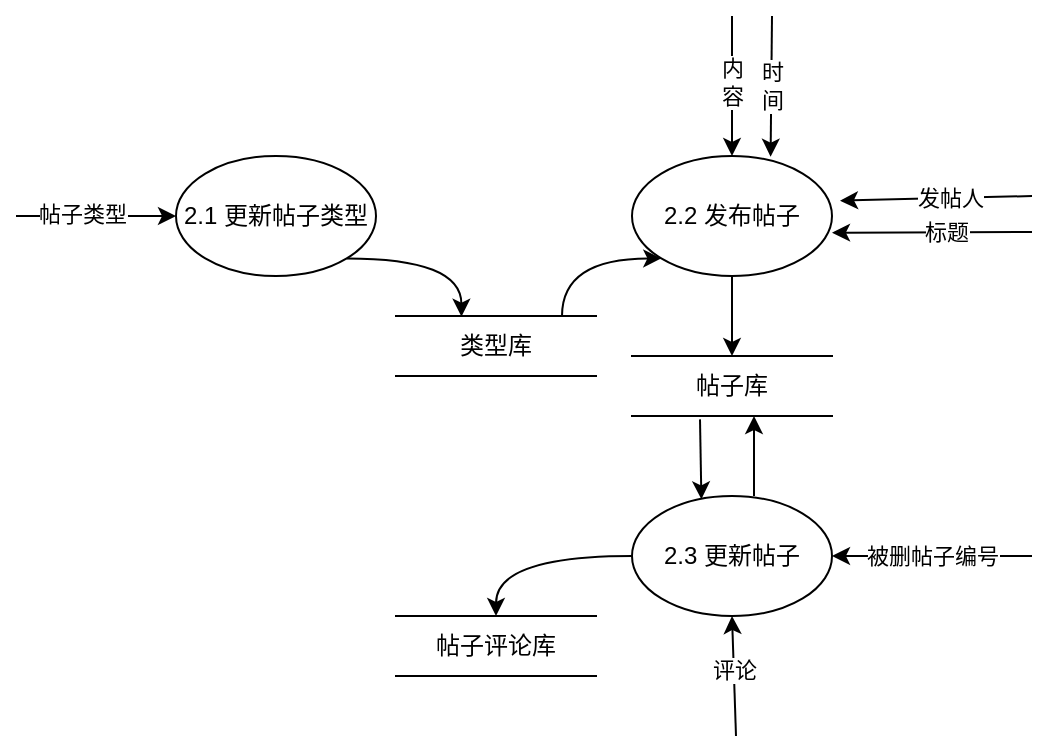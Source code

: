 <mxfile version="21.2.1" type="github">
  <diagram name="第 1 页" id="JewmwnUwnXFtzah7HddJ">
    <mxGraphModel dx="1034" dy="477" grid="1" gridSize="10" guides="1" tooltips="1" connect="1" arrows="1" fold="1" page="1" pageScale="1" pageWidth="827" pageHeight="1169" math="0" shadow="0">
      <root>
        <mxCell id="0" />
        <mxCell id="1" parent="0" />
        <mxCell id="uJTs-KpAKyff-Njx4WoI-4" style="rounded=0;orthogonalLoop=1;jettySize=auto;html=1;entryX=0;entryY=0.5;entryDx=0;entryDy=0;" edge="1" parent="1" target="uJTs-KpAKyff-Njx4WoI-8">
          <mxGeometry relative="1" as="geometry">
            <mxPoint x="180.0" y="291.04" as="targetPoint" />
            <mxPoint x="130" y="290" as="sourcePoint" />
          </mxGeometry>
        </mxCell>
        <mxCell id="uJTs-KpAKyff-Njx4WoI-5" value="帖子类型" style="edgeLabel;html=1;align=center;verticalAlign=middle;resizable=0;points=[];" vertex="1" connectable="0" parent="uJTs-KpAKyff-Njx4WoI-4">
          <mxGeometry x="-0.186" y="1" relative="1" as="geometry">
            <mxPoint as="offset" />
          </mxGeometry>
        </mxCell>
        <mxCell id="uJTs-KpAKyff-Njx4WoI-12" style="edgeStyle=orthogonalEdgeStyle;rounded=0;orthogonalLoop=1;jettySize=auto;html=1;exitX=1;exitY=1;exitDx=0;exitDy=0;entryX=0.327;entryY=0.011;entryDx=0;entryDy=0;curved=1;entryPerimeter=0;" edge="1" parent="1" source="uJTs-KpAKyff-Njx4WoI-8" target="uJTs-KpAKyff-Njx4WoI-11">
          <mxGeometry relative="1" as="geometry" />
        </mxCell>
        <mxCell id="uJTs-KpAKyff-Njx4WoI-8" value="2.1 更新帖子类型" style="shape=ellipse;html=1;dashed=0;whiteSpace=wrap;perimeter=ellipsePerimeter;" vertex="1" parent="1">
          <mxGeometry x="210" y="260" width="100" height="60" as="geometry" />
        </mxCell>
        <mxCell id="uJTs-KpAKyff-Njx4WoI-25" style="rounded=0;orthogonalLoop=1;jettySize=auto;html=1;entryX=1.04;entryY=0.372;entryDx=0;entryDy=0;entryPerimeter=0;" edge="1" parent="1" target="uJTs-KpAKyff-Njx4WoI-9">
          <mxGeometry relative="1" as="geometry">
            <mxPoint x="638" y="280" as="sourcePoint" />
          </mxGeometry>
        </mxCell>
        <mxCell id="uJTs-KpAKyff-Njx4WoI-26" value="发帖人" style="edgeLabel;html=1;align=center;verticalAlign=middle;resizable=0;points=[];" vertex="1" connectable="0" parent="uJTs-KpAKyff-Njx4WoI-25">
          <mxGeometry x="-0.363" y="-2" relative="1" as="geometry">
            <mxPoint x="-11" y="2" as="offset" />
          </mxGeometry>
        </mxCell>
        <mxCell id="uJTs-KpAKyff-Njx4WoI-29" style="edgeStyle=orthogonalEdgeStyle;rounded=0;orthogonalLoop=1;jettySize=auto;html=1;exitX=0.5;exitY=1;exitDx=0;exitDy=0;entryX=0.5;entryY=0;entryDx=0;entryDy=0;" edge="1" parent="1" source="uJTs-KpAKyff-Njx4WoI-9" target="uJTs-KpAKyff-Njx4WoI-30">
          <mxGeometry relative="1" as="geometry">
            <mxPoint x="488" y="350" as="targetPoint" />
          </mxGeometry>
        </mxCell>
        <mxCell id="uJTs-KpAKyff-Njx4WoI-9" value="2.2 发布帖子" style="shape=ellipse;html=1;dashed=0;whiteSpace=wrap;perimeter=ellipsePerimeter;" vertex="1" parent="1">
          <mxGeometry x="438" y="260" width="100" height="60" as="geometry" />
        </mxCell>
        <mxCell id="uJTs-KpAKyff-Njx4WoI-35" style="rounded=0;orthogonalLoop=1;jettySize=auto;html=1;entryX=1;entryY=0.5;entryDx=0;entryDy=0;" edge="1" parent="1" target="uJTs-KpAKyff-Njx4WoI-10">
          <mxGeometry relative="1" as="geometry">
            <mxPoint x="638" y="460" as="sourcePoint" />
          </mxGeometry>
        </mxCell>
        <mxCell id="uJTs-KpAKyff-Njx4WoI-36" value="被删帖子编号" style="edgeLabel;html=1;align=center;verticalAlign=middle;resizable=0;points=[];" vertex="1" connectable="0" parent="uJTs-KpAKyff-Njx4WoI-35">
          <mxGeometry x="0.317" y="-1" relative="1" as="geometry">
            <mxPoint x="16" y="1" as="offset" />
          </mxGeometry>
        </mxCell>
        <mxCell id="uJTs-KpAKyff-Njx4WoI-38" style="rounded=0;orthogonalLoop=1;jettySize=auto;html=1;entryX=0.5;entryY=1;entryDx=0;entryDy=0;" edge="1" parent="1" target="uJTs-KpAKyff-Njx4WoI-10">
          <mxGeometry relative="1" as="geometry">
            <mxPoint x="490" y="550" as="sourcePoint" />
          </mxGeometry>
        </mxCell>
        <mxCell id="uJTs-KpAKyff-Njx4WoI-39" value="评论" style="edgeLabel;html=1;align=center;verticalAlign=middle;resizable=0;points=[];" vertex="1" connectable="0" parent="uJTs-KpAKyff-Njx4WoI-38">
          <mxGeometry x="0.381" y="1" relative="1" as="geometry">
            <mxPoint x="1" y="8" as="offset" />
          </mxGeometry>
        </mxCell>
        <mxCell id="uJTs-KpAKyff-Njx4WoI-40" style="edgeStyle=orthogonalEdgeStyle;rounded=0;orthogonalLoop=1;jettySize=auto;html=1;exitX=0;exitY=0.5;exitDx=0;exitDy=0;entryX=0.5;entryY=0;entryDx=0;entryDy=0;curved=1;" edge="1" parent="1" source="uJTs-KpAKyff-Njx4WoI-10" target="uJTs-KpAKyff-Njx4WoI-41">
          <mxGeometry relative="1" as="geometry">
            <mxPoint x="380" y="500" as="targetPoint" />
          </mxGeometry>
        </mxCell>
        <mxCell id="uJTs-KpAKyff-Njx4WoI-10" value="2.3 更新帖子" style="shape=ellipse;html=1;dashed=0;whiteSpace=wrap;perimeter=ellipsePerimeter;" vertex="1" parent="1">
          <mxGeometry x="438" y="430" width="100" height="60" as="geometry" />
        </mxCell>
        <mxCell id="uJTs-KpAKyff-Njx4WoI-21" style="edgeStyle=orthogonalEdgeStyle;rounded=0;orthogonalLoop=1;jettySize=auto;html=1;exitX=0.75;exitY=0;exitDx=0;exitDy=0;entryX=0;entryY=1;entryDx=0;entryDy=0;curved=1;" edge="1" parent="1" target="uJTs-KpAKyff-Njx4WoI-9">
          <mxGeometry relative="1" as="geometry">
            <mxPoint x="403" y="340" as="sourcePoint" />
            <Array as="points">
              <mxPoint x="403" y="311" />
            </Array>
          </mxGeometry>
        </mxCell>
        <mxCell id="uJTs-KpAKyff-Njx4WoI-11" value="类型库" style="html=1;dashed=0;whiteSpace=wrap;shape=partialRectangle;right=0;left=0;" vertex="1" parent="1">
          <mxGeometry x="320" y="340" width="100" height="30" as="geometry" />
        </mxCell>
        <mxCell id="uJTs-KpAKyff-Njx4WoI-15" style="rounded=0;orthogonalLoop=1;jettySize=auto;html=1;entryX=0.5;entryY=0;entryDx=0;entryDy=0;" edge="1" parent="1" target="uJTs-KpAKyff-Njx4WoI-9">
          <mxGeometry relative="1" as="geometry">
            <mxPoint x="488" y="260" as="targetPoint" />
            <mxPoint x="488" y="190" as="sourcePoint" />
          </mxGeometry>
        </mxCell>
        <mxCell id="uJTs-KpAKyff-Njx4WoI-16" value="内&lt;br&gt;容" style="edgeLabel;html=1;align=center;verticalAlign=middle;resizable=0;points=[];" vertex="1" connectable="0" parent="uJTs-KpAKyff-Njx4WoI-15">
          <mxGeometry x="0.317" y="-1" relative="1" as="geometry">
            <mxPoint x="1" y="-13" as="offset" />
          </mxGeometry>
        </mxCell>
        <mxCell id="uJTs-KpAKyff-Njx4WoI-22" style="rounded=0;orthogonalLoop=1;jettySize=auto;html=1;entryX=0.693;entryY=0.006;entryDx=0;entryDy=0;entryPerimeter=0;" edge="1" parent="1" target="uJTs-KpAKyff-Njx4WoI-9">
          <mxGeometry relative="1" as="geometry">
            <mxPoint x="518" y="260" as="targetPoint" />
            <mxPoint x="508" y="190" as="sourcePoint" />
          </mxGeometry>
        </mxCell>
        <mxCell id="uJTs-KpAKyff-Njx4WoI-23" value="时&lt;br&gt;间" style="edgeLabel;html=1;align=center;verticalAlign=middle;resizable=0;points=[];" vertex="1" connectable="0" parent="uJTs-KpAKyff-Njx4WoI-22">
          <mxGeometry x="0.317" y="-1" relative="1" as="geometry">
            <mxPoint x="1" y="-12" as="offset" />
          </mxGeometry>
        </mxCell>
        <mxCell id="uJTs-KpAKyff-Njx4WoI-27" style="rounded=0;orthogonalLoop=1;jettySize=auto;html=1;entryX=1;entryY=0.639;entryDx=0;entryDy=0;entryPerimeter=0;" edge="1" parent="1" target="uJTs-KpAKyff-Njx4WoI-9">
          <mxGeometry relative="1" as="geometry">
            <mxPoint x="548" y="302" as="targetPoint" />
            <mxPoint x="638" y="298" as="sourcePoint" />
          </mxGeometry>
        </mxCell>
        <mxCell id="uJTs-KpAKyff-Njx4WoI-28" value="标题" style="edgeLabel;html=1;align=center;verticalAlign=middle;resizable=0;points=[];" vertex="1" connectable="0" parent="uJTs-KpAKyff-Njx4WoI-27">
          <mxGeometry x="-0.363" y="-2" relative="1" as="geometry">
            <mxPoint x="-11" y="2" as="offset" />
          </mxGeometry>
        </mxCell>
        <mxCell id="uJTs-KpAKyff-Njx4WoI-32" style="rounded=0;orthogonalLoop=1;jettySize=auto;html=1;exitX=0.34;exitY=1.056;exitDx=0;exitDy=0;entryX=0.347;entryY=0.028;entryDx=0;entryDy=0;entryPerimeter=0;exitPerimeter=0;" edge="1" parent="1" source="uJTs-KpAKyff-Njx4WoI-30" target="uJTs-KpAKyff-Njx4WoI-10">
          <mxGeometry relative="1" as="geometry" />
        </mxCell>
        <mxCell id="uJTs-KpAKyff-Njx4WoI-30" value="帖子库" style="html=1;dashed=0;whiteSpace=wrap;shape=partialRectangle;right=0;left=0;" vertex="1" parent="1">
          <mxGeometry x="438" y="360" width="100" height="30" as="geometry" />
        </mxCell>
        <mxCell id="uJTs-KpAKyff-Njx4WoI-37" style="rounded=0;orthogonalLoop=1;jettySize=auto;html=1;entryX=0.347;entryY=0.028;entryDx=0;entryDy=0;entryPerimeter=0;" edge="1" parent="1">
          <mxGeometry relative="1" as="geometry">
            <mxPoint x="499" y="430" as="sourcePoint" />
            <mxPoint x="499" y="390" as="targetPoint" />
          </mxGeometry>
        </mxCell>
        <mxCell id="uJTs-KpAKyff-Njx4WoI-41" value="帖子评论库" style="html=1;dashed=0;whiteSpace=wrap;shape=partialRectangle;right=0;left=0;" vertex="1" parent="1">
          <mxGeometry x="320" y="490" width="100" height="30" as="geometry" />
        </mxCell>
      </root>
    </mxGraphModel>
  </diagram>
</mxfile>
